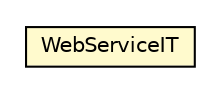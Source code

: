 #!/usr/local/bin/dot
#
# Class diagram 
# Generated by UMLGraph version R5_6-24-gf6e263 (http://www.umlgraph.org/)
#

digraph G {
	edge [fontname="Helvetica",fontsize=10,labelfontname="Helvetica",labelfontsize=10];
	node [fontname="Helvetica",fontsize=10,shape=plaintext];
	nodesep=0.25;
	ranksep=0.5;
	// org.w3schools.webservices.it.WebServiceIT
	c40 [label=<<table title="org.w3schools.webservices.it.WebServiceIT" border="0" cellborder="1" cellspacing="0" cellpadding="2" port="p" bgcolor="lemonChiffon" href="./WebServiceIT.html">
		<tr><td><table border="0" cellspacing="0" cellpadding="1">
<tr><td align="center" balign="center"> WebServiceIT </td></tr>
		</table></td></tr>
		</table>>, URL="./WebServiceIT.html", fontname="Helvetica", fontcolor="black", fontsize=10.0];
}

